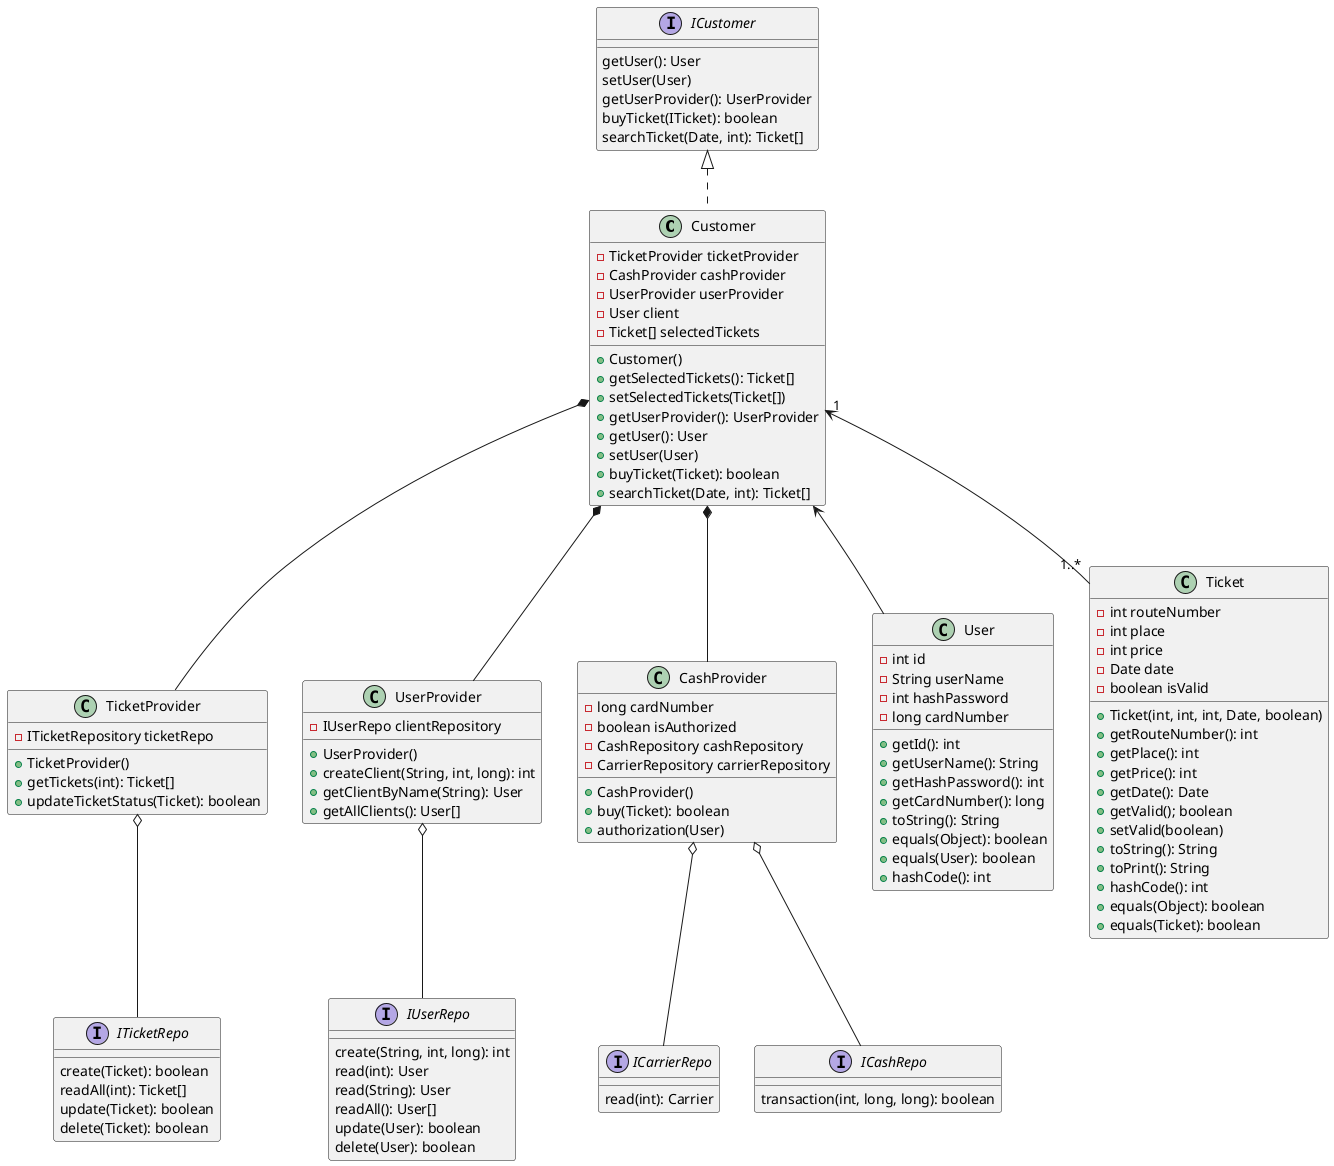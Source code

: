 @startuml
'https://plantuml.com/class-diagram

class Customer implements ICustomer {
    - TicketProvider ticketProvider
    - CashProvider cashProvider
    - UserProvider userProvider
    - User client
    - Ticket[] selectedTickets

    + Customer()
    + getSelectedTickets(): Ticket[]
    + setSelectedTickets(Ticket[])
    + getUserProvider(): UserProvider
    + getUser(): User
    + setUser(User)
    + buyTicket(Ticket): boolean
    + searchTicket(Date, int): Ticket[]
}

class TicketProvider {
    - ITicketRepository ticketRepo

    + TicketProvider()
    + getTickets(int): Ticket[]
    + updateTicketStatus(Ticket): boolean
}

class UserProvider {
    - IUserRepo clientRepository

    + UserProvider()
    + createClient(String, int, long): int
    + getClientByName(String): User
    + getAllClients(): User[]
}

class CashProvider {
    - long cardNumber
    - boolean isAuthorized
    - CashRepository cashRepository
    - CarrierRepository carrierRepository

    + CashProvider()
    + buy(Ticket): boolean
    + authorization(User)
}

class User {
    - int id
    - String userName
    - int hashPassword
    - long cardNumber

    + getId(): int
    + getUserName(): String
    + getHashPassword(): int
    + getCardNumber(): long
    + toString(): String
    + equals(Object): boolean
    + equals(User): boolean
    + hashCode(): int
}

class Ticket {
    - int routeNumber
    - int place
    - int price
    - Date date
    - boolean isValid

    + Ticket(int, int, int, Date, boolean)
    + getRouteNumber(): int
    + getPlace(): int
    + getPrice(): int
    + getDate(): Date
    + getValid(); boolean
    + setValid(boolean)
    + toString(): String
    + toPrint(): String
    + hashCode(): int
    + equals(Object): boolean
    + equals(Ticket): boolean
}

interface ICustomer {
    getUser(): User
    setUser(User)
    getUserProvider(): UserProvider
    buyTicket(ITicket): boolean
    searchTicket(Date, int): Ticket[]
}

interface ICarrierRepo {
     read(int): Carrier
}

interface ICashRepo {
    transaction(int, long, long): boolean
}

interface IUserRepo {
    create(String, int, long): int
    read(int): User
    read(String): User
    readAll(): User[]
    update(User): boolean
    delete(User): boolean
}

interface ITicketRepo {
    create(Ticket): boolean
    readAll(int): Ticket[]
    update(Ticket): boolean
    delete(Ticket): boolean
}


Customer *-- TicketProvider
Customer *-- CashProvider
Customer *-- UserProvider
Customer <-- User
Customer "1" <-- "1..*" Ticket

TicketProvider o-- ITicketRepo
CashProvider o-- ICashRepo
CashProvider o-- ICarrierRepo
UserProvider o-- IUserRepo

@enduml